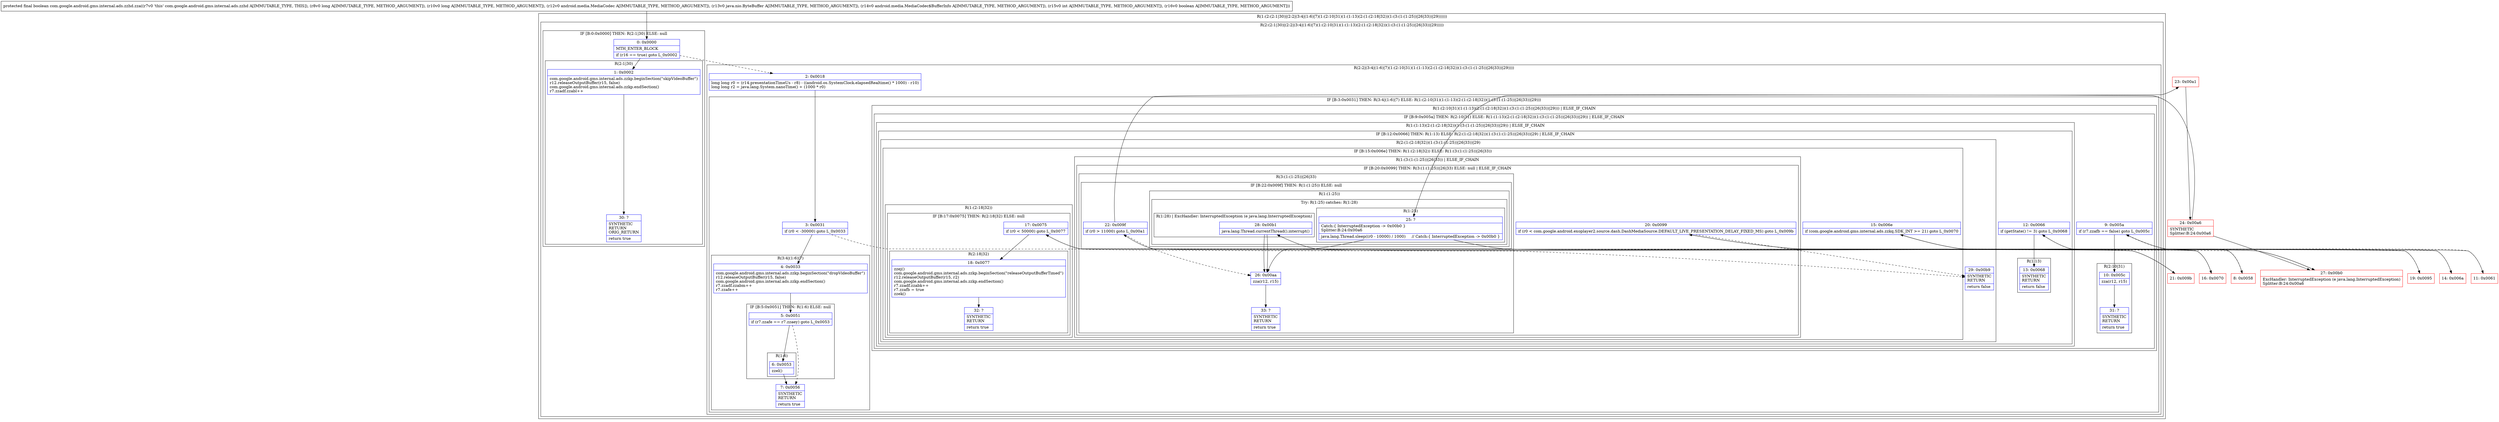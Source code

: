digraph "CFG forcom.google.android.gms.internal.ads.zzhd.zza(JJLandroid\/media\/MediaCodec;Ljava\/nio\/ByteBuffer;Landroid\/media\/MediaCodec$BufferInfo;IZ)Z" {
subgraph cluster_Region_1390752781 {
label = "R(1:(2:(2:1|30)|(2:2|(3:4|(1:6)|7)(1:(2:10|31)(1:(1:13)(2:(1:(2:18|32))(1:(3:(1:(1:25))|26|33))|29))))))";
node [shape=record,color=blue];
subgraph cluster_Region_1607147640 {
label = "R(2:(2:1|30)|(2:2|(3:4|(1:6)|7)(1:(2:10|31)(1:(1:13)(2:(1:(2:18|32))(1:(3:(1:(1:25))|26|33))|29)))))";
node [shape=record,color=blue];
subgraph cluster_IfRegion_1987861285 {
label = "IF [B:0:0x0000] THEN: R(2:1|30) ELSE: null";
node [shape=record,color=blue];
Node_0 [shape=record,label="{0\:\ 0x0000|MTH_ENTER_BLOCK\l|if (r16 == true) goto L_0x0002\l}"];
subgraph cluster_Region_968667525 {
label = "R(2:1|30)";
node [shape=record,color=blue];
Node_1 [shape=record,label="{1\:\ 0x0002|com.google.android.gms.internal.ads.zzkp.beginSection(\"skipVideoBuffer\")\lr12.releaseOutputBuffer(r15, false)\lcom.google.android.gms.internal.ads.zzkp.endSection()\lr7.zzadf.zzabl++\l}"];
Node_30 [shape=record,label="{30\:\ ?|SYNTHETIC\lRETURN\lORIG_RETURN\l|return true\l}"];
}
}
subgraph cluster_Region_490291571 {
label = "R(2:2|(3:4|(1:6)|7)(1:(2:10|31)(1:(1:13)(2:(1:(2:18|32))(1:(3:(1:(1:25))|26|33))|29))))";
node [shape=record,color=blue];
Node_2 [shape=record,label="{2\:\ 0x0018|long long r0 = (r14.presentationTimeUs \- r8) \- ((android.os.SystemClock.elapsedRealtime() * 1000) \- r10)\llong long r2 = java.lang.System.nanoTime() + (1000 * r0)\l}"];
subgraph cluster_IfRegion_1714985743 {
label = "IF [B:3:0x0031] THEN: R(3:4|(1:6)|7) ELSE: R(1:(2:10|31)(1:(1:13)(2:(1:(2:18|32))(1:(3:(1:(1:25))|26|33))|29)))";
node [shape=record,color=blue];
Node_3 [shape=record,label="{3\:\ 0x0031|if (r0 \< \-30000) goto L_0x0033\l}"];
subgraph cluster_Region_1107476451 {
label = "R(3:4|(1:6)|7)";
node [shape=record,color=blue];
Node_4 [shape=record,label="{4\:\ 0x0033|com.google.android.gms.internal.ads.zzkp.beginSection(\"dropVideoBuffer\")\lr12.releaseOutputBuffer(r15, false)\lcom.google.android.gms.internal.ads.zzkp.endSection()\lr7.zzadf.zzabm++\lr7.zzafe++\l}"];
subgraph cluster_IfRegion_1145872187 {
label = "IF [B:5:0x0051] THEN: R(1:6) ELSE: null";
node [shape=record,color=blue];
Node_5 [shape=record,label="{5\:\ 0x0051|if (r7.zzafe == r7.zzaey) goto L_0x0053\l}"];
subgraph cluster_Region_1358778852 {
label = "R(1:6)";
node [shape=record,color=blue];
Node_6 [shape=record,label="{6\:\ 0x0053|zzel()\l}"];
}
}
Node_7 [shape=record,label="{7\:\ 0x0056|SYNTHETIC\lRETURN\l|return true\l}"];
}
subgraph cluster_Region_210887399 {
label = "R(1:(2:10|31)(1:(1:13)(2:(1:(2:18|32))(1:(3:(1:(1:25))|26|33))|29))) | ELSE_IF_CHAIN\l";
node [shape=record,color=blue];
subgraph cluster_IfRegion_1530636593 {
label = "IF [B:9:0x005a] THEN: R(2:10|31) ELSE: R(1:(1:13)(2:(1:(2:18|32))(1:(3:(1:(1:25))|26|33))|29)) | ELSE_IF_CHAIN\l";
node [shape=record,color=blue];
Node_9 [shape=record,label="{9\:\ 0x005a|if (r7.zzafb == false) goto L_0x005c\l}"];
subgraph cluster_Region_2066628650 {
label = "R(2:10|31)";
node [shape=record,color=blue];
Node_10 [shape=record,label="{10\:\ 0x005c|zza(r12, r15)\l}"];
Node_31 [shape=record,label="{31\:\ ?|SYNTHETIC\lRETURN\l|return true\l}"];
}
subgraph cluster_Region_1097223386 {
label = "R(1:(1:13)(2:(1:(2:18|32))(1:(3:(1:(1:25))|26|33))|29)) | ELSE_IF_CHAIN\l";
node [shape=record,color=blue];
subgraph cluster_IfRegion_1122179275 {
label = "IF [B:12:0x0066] THEN: R(1:13) ELSE: R(2:(1:(2:18|32))(1:(3:(1:(1:25))|26|33))|29) | ELSE_IF_CHAIN\l";
node [shape=record,color=blue];
Node_12 [shape=record,label="{12\:\ 0x0066|if (getState() != 3) goto L_0x0068\l}"];
subgraph cluster_Region_1150763911 {
label = "R(1:13)";
node [shape=record,color=blue];
Node_13 [shape=record,label="{13\:\ 0x0068|SYNTHETIC\lRETURN\l|return false\l}"];
}
subgraph cluster_Region_1303475247 {
label = "R(2:(1:(2:18|32))(1:(3:(1:(1:25))|26|33))|29)";
node [shape=record,color=blue];
subgraph cluster_IfRegion_1052959199 {
label = "IF [B:15:0x006e] THEN: R(1:(2:18|32)) ELSE: R(1:(3:(1:(1:25))|26|33))";
node [shape=record,color=blue];
Node_15 [shape=record,label="{15\:\ 0x006e|if (com.google.android.gms.internal.ads.zzkq.SDK_INT \>= 21) goto L_0x0070\l}"];
subgraph cluster_Region_1690141580 {
label = "R(1:(2:18|32))";
node [shape=record,color=blue];
subgraph cluster_IfRegion_198505512 {
label = "IF [B:17:0x0075] THEN: R(2:18|32) ELSE: null";
node [shape=record,color=blue];
Node_17 [shape=record,label="{17\:\ 0x0075|if (r0 \< 50000) goto L_0x0077\l}"];
subgraph cluster_Region_522307817 {
label = "R(2:18|32)";
node [shape=record,color=blue];
Node_18 [shape=record,label="{18\:\ 0x0077|zzej()\lcom.google.android.gms.internal.ads.zzkp.beginSection(\"releaseOutputBufferTimed\")\lr12.releaseOutputBuffer(r15, r2)\lcom.google.android.gms.internal.ads.zzkp.endSection()\lr7.zzadf.zzabk++\lr7.zzafb = true\lzzek()\l}"];
Node_32 [shape=record,label="{32\:\ ?|SYNTHETIC\lRETURN\l|return true\l}"];
}
}
}
subgraph cluster_Region_449347559 {
label = "R(1:(3:(1:(1:25))|26|33)) | ELSE_IF_CHAIN\l";
node [shape=record,color=blue];
subgraph cluster_IfRegion_1189080480 {
label = "IF [B:20:0x0099] THEN: R(3:(1:(1:25))|26|33) ELSE: null | ELSE_IF_CHAIN\l";
node [shape=record,color=blue];
Node_20 [shape=record,label="{20\:\ 0x0099|if (r0 \< com.google.android.exoplayer2.source.dash.DashMediaSource.DEFAULT_LIVE_PRESENTATION_DELAY_FIXED_MS) goto L_0x009b\l}"];
subgraph cluster_Region_1545498781 {
label = "R(3:(1:(1:25))|26|33)";
node [shape=record,color=blue];
subgraph cluster_IfRegion_297410257 {
label = "IF [B:22:0x009f] THEN: R(1:(1:25)) ELSE: null";
node [shape=record,color=blue];
Node_22 [shape=record,label="{22\:\ 0x009f|if (r0 \> 11000) goto L_0x00a1\l}"];
subgraph cluster_Region_1979428568 {
label = "R(1:(1:25))";
node [shape=record,color=blue];
subgraph cluster_TryCatchRegion_2110972424 {
label = "Try: R(1:25) catches: R(1:28)";
node [shape=record,color=blue];
subgraph cluster_Region_871894794 {
label = "R(1:25)";
node [shape=record,color=blue];
Node_25 [shape=record,label="{25\:\ ?|Catch:\{ InterruptedException \-\> 0x00b0 \}\lSplitter:B:24:0x00a6\l|java.lang.Thread.sleep((r0 \- 10000) \/ 1000)     \/\/ Catch:\{ InterruptedException \-\> 0x00b0 \}\l}"];
}
subgraph cluster_Region_607948050 {
label = "R(1:28) | ExcHandler: InterruptedException (e java.lang.InterruptedException)\l";
node [shape=record,color=blue];
Node_28 [shape=record,label="{28\:\ 0x00b1|java.lang.Thread.currentThread().interrupt()\l}"];
}
}
}
}
Node_26 [shape=record,label="{26\:\ 0x00aa|zza(r12, r15)\l}"];
Node_33 [shape=record,label="{33\:\ ?|SYNTHETIC\lRETURN\l|return true\l}"];
}
}
}
}
Node_29 [shape=record,label="{29\:\ 0x00b9|SYNTHETIC\lRETURN\l|return false\l}"];
}
}
}
}
}
}
}
}
}
subgraph cluster_Region_607948050 {
label = "R(1:28) | ExcHandler: InterruptedException (e java.lang.InterruptedException)\l";
node [shape=record,color=blue];
Node_28 [shape=record,label="{28\:\ 0x00b1|java.lang.Thread.currentThread().interrupt()\l}"];
}
Node_8 [shape=record,color=red,label="{8\:\ 0x0058}"];
Node_11 [shape=record,color=red,label="{11\:\ 0x0061}"];
Node_14 [shape=record,color=red,label="{14\:\ 0x006a}"];
Node_16 [shape=record,color=red,label="{16\:\ 0x0070}"];
Node_19 [shape=record,color=red,label="{19\:\ 0x0095}"];
Node_21 [shape=record,color=red,label="{21\:\ 0x009b}"];
Node_23 [shape=record,color=red,label="{23\:\ 0x00a1}"];
Node_24 [shape=record,color=red,label="{24\:\ 0x00a6|SYNTHETIC\lSplitter:B:24:0x00a6\l}"];
Node_27 [shape=record,color=red,label="{27\:\ 0x00b0|ExcHandler: InterruptedException (e java.lang.InterruptedException)\lSplitter:B:24:0x00a6\l}"];
MethodNode[shape=record,label="{protected final boolean com.google.android.gms.internal.ads.zzhd.zza((r7v0 'this' com.google.android.gms.internal.ads.zzhd A[IMMUTABLE_TYPE, THIS]), (r8v0 long A[IMMUTABLE_TYPE, METHOD_ARGUMENT]), (r10v0 long A[IMMUTABLE_TYPE, METHOD_ARGUMENT]), (r12v0 android.media.MediaCodec A[IMMUTABLE_TYPE, METHOD_ARGUMENT]), (r13v0 java.nio.ByteBuffer A[IMMUTABLE_TYPE, METHOD_ARGUMENT]), (r14v0 android.media.MediaCodec$BufferInfo A[IMMUTABLE_TYPE, METHOD_ARGUMENT]), (r15v0 int A[IMMUTABLE_TYPE, METHOD_ARGUMENT]), (r16v0 boolean A[IMMUTABLE_TYPE, METHOD_ARGUMENT])) }"];
MethodNode -> Node_0;
Node_0 -> Node_1;
Node_0 -> Node_2[style=dashed];
Node_1 -> Node_30;
Node_2 -> Node_3;
Node_3 -> Node_4;
Node_3 -> Node_8[style=dashed];
Node_4 -> Node_5;
Node_5 -> Node_6;
Node_5 -> Node_7[style=dashed];
Node_6 -> Node_7;
Node_9 -> Node_10;
Node_9 -> Node_11[style=dashed];
Node_10 -> Node_31;
Node_12 -> Node_13;
Node_12 -> Node_14[style=dashed];
Node_15 -> Node_16;
Node_15 -> Node_19[style=dashed];
Node_17 -> Node_18;
Node_17 -> Node_29[style=dashed];
Node_18 -> Node_32;
Node_20 -> Node_21;
Node_20 -> Node_29[style=dashed];
Node_22 -> Node_23;
Node_22 -> Node_26[style=dashed];
Node_25 -> Node_26;
Node_25 -> Node_27;
Node_28 -> Node_26;
Node_26 -> Node_33;
Node_28 -> Node_26;
Node_8 -> Node_9;
Node_11 -> Node_12;
Node_14 -> Node_15;
Node_16 -> Node_17;
Node_19 -> Node_20;
Node_21 -> Node_22;
Node_23 -> Node_24;
Node_24 -> Node_25;
Node_24 -> Node_27;
Node_27 -> Node_28;
}

